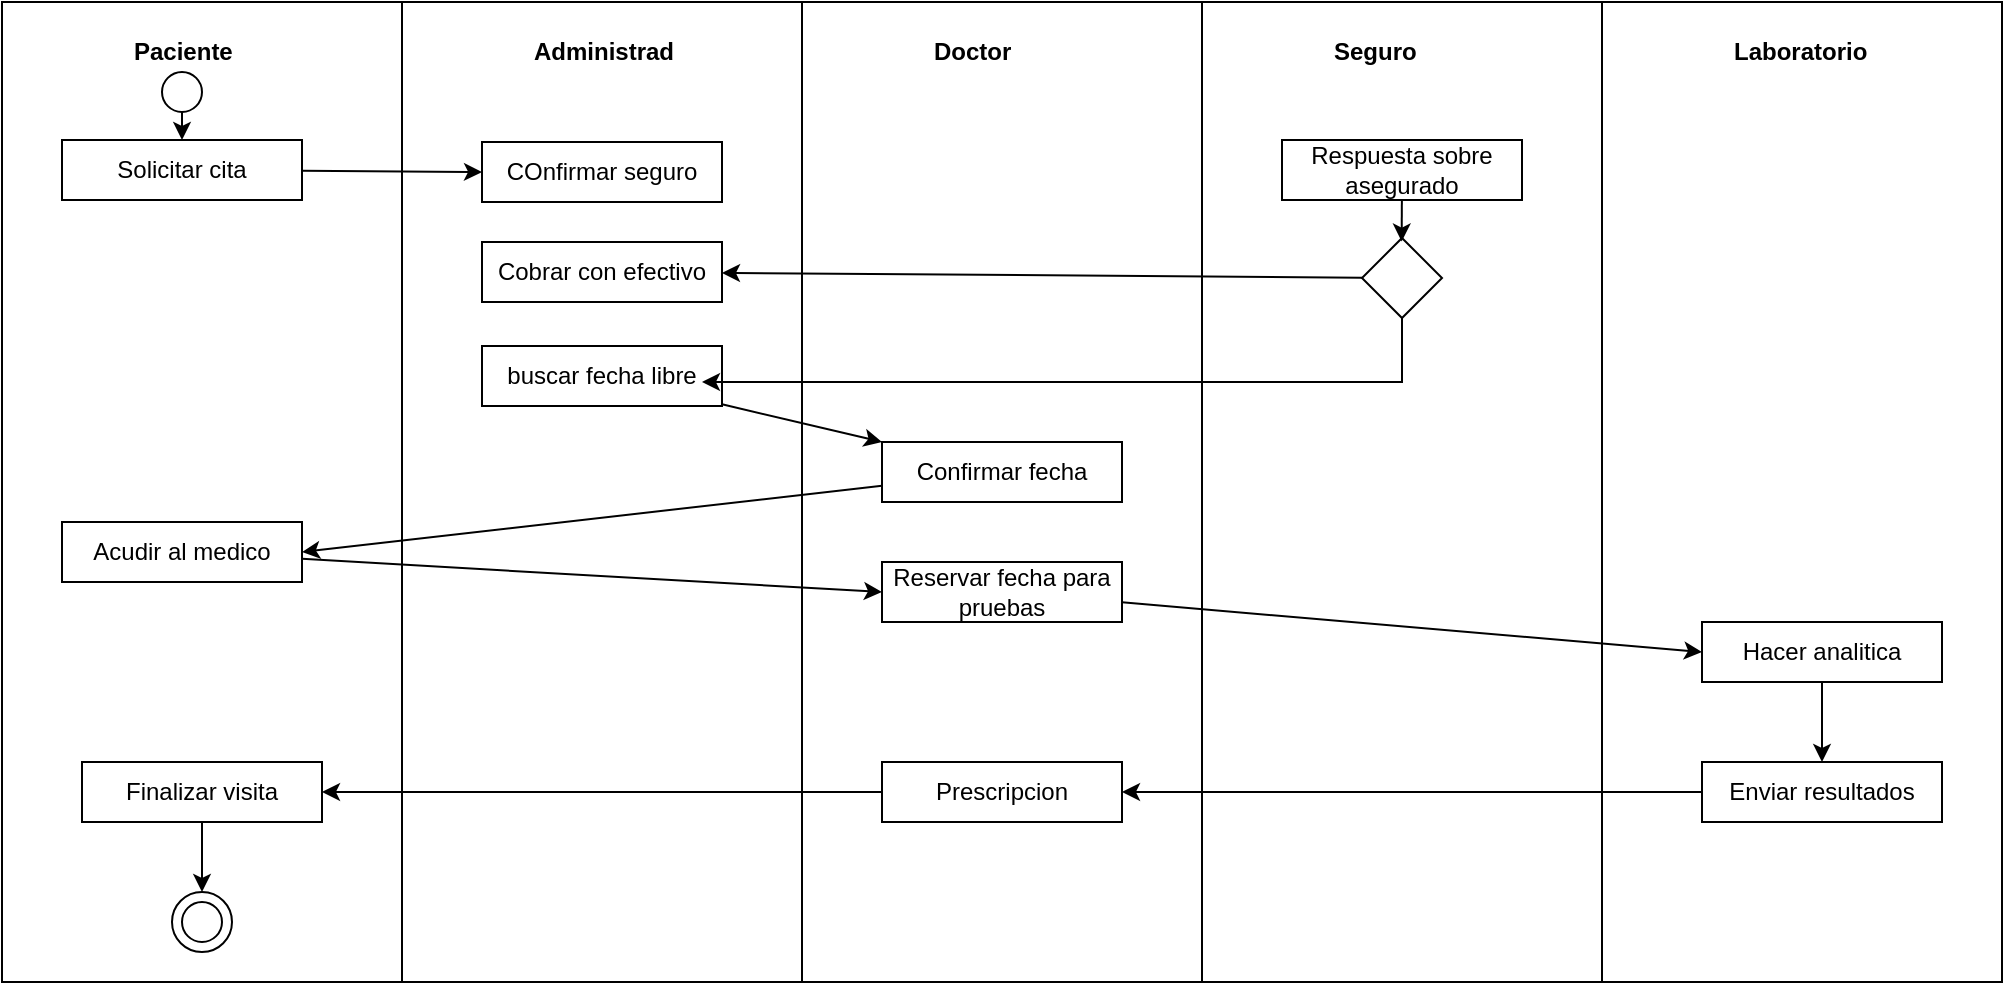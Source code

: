 <mxfile>
    <diagram id="MvHlode9E3weZqbCDhmC" name="Page-1">
        <mxGraphModel dx="1292" dy="1523" grid="1" gridSize="10" guides="1" tooltips="1" connect="1" arrows="1" fold="1" page="1" pageScale="1" pageWidth="827" pageHeight="1169" background="#ffffff" math="0" shadow="0">
            <root>
                <mxCell id="0"/>
                <mxCell id="1" parent="0"/>
                <mxCell id="3" value="" style="rounded=0;whiteSpace=wrap;html=1;strokeColor=#000000;fillColor=none;gradientColor=none;" parent="1" vertex="1">
                    <mxGeometry x="40" y="40" width="200" height="490" as="geometry"/>
                </mxCell>
                <mxCell id="4" value="&lt;font color=&quot;#000000&quot;&gt;&lt;b&gt;Paciente&lt;/b&gt;&lt;/font&gt;" style="text;strokeColor=none;fillColor=none;align=left;verticalAlign=middle;spacingLeft=4;spacingRight=4;overflow=hidden;points=[[0,0.5],[1,0.5]];portConstraint=eastwest;rotatable=0;whiteSpace=wrap;html=1;" parent="1" vertex="1">
                    <mxGeometry x="100" y="50" width="80" height="30" as="geometry"/>
                </mxCell>
                <mxCell id="5" value="" style="rounded=0;whiteSpace=wrap;html=1;strokeColor=#000000;fillColor=none;gradientColor=none;" parent="1" vertex="1">
                    <mxGeometry x="240" y="40" width="200" height="490" as="geometry"/>
                </mxCell>
                <mxCell id="6" value="&lt;font color=&quot;#000000&quot;&gt;&lt;b&gt;Administrador&lt;/b&gt;&lt;/font&gt;" style="text;strokeColor=none;fillColor=none;align=left;verticalAlign=middle;spacingLeft=4;spacingRight=4;overflow=hidden;points=[[0,0.5],[1,0.5]];portConstraint=eastwest;rotatable=0;whiteSpace=wrap;html=1;" parent="1" vertex="1">
                    <mxGeometry x="300" y="50" width="80" height="30" as="geometry"/>
                </mxCell>
                <mxCell id="7" value="" style="rounded=0;whiteSpace=wrap;html=1;strokeColor=#000000;fillColor=none;gradientColor=none;" parent="1" vertex="1">
                    <mxGeometry x="440" y="40" width="200" height="490" as="geometry"/>
                </mxCell>
                <mxCell id="8" value="&lt;font color=&quot;#000000&quot;&gt;&lt;b&gt;Doctor&lt;/b&gt;&lt;/font&gt;" style="text;strokeColor=none;fillColor=none;align=left;verticalAlign=middle;spacingLeft=4;spacingRight=4;overflow=hidden;points=[[0,0.5],[1,0.5]];portConstraint=eastwest;rotatable=0;whiteSpace=wrap;html=1;" parent="1" vertex="1">
                    <mxGeometry x="500" y="50" width="80" height="30" as="geometry"/>
                </mxCell>
                <mxCell id="9" value="" style="rounded=0;whiteSpace=wrap;html=1;strokeColor=#000000;fillColor=none;gradientColor=none;" parent="1" vertex="1">
                    <mxGeometry x="640" y="40" width="200" height="490" as="geometry"/>
                </mxCell>
                <mxCell id="10" value="&lt;font color=&quot;#000000&quot;&gt;&lt;b&gt;Seguro&lt;/b&gt;&lt;/font&gt;" style="text;strokeColor=none;fillColor=none;align=left;verticalAlign=middle;spacingLeft=4;spacingRight=4;overflow=hidden;points=[[0,0.5],[1,0.5]];portConstraint=eastwest;rotatable=0;whiteSpace=wrap;html=1;" parent="1" vertex="1">
                    <mxGeometry x="700" y="50" width="80" height="30" as="geometry"/>
                </mxCell>
                <mxCell id="11" value="" style="rounded=0;whiteSpace=wrap;html=1;strokeColor=#000000;fillColor=none;gradientColor=none;" parent="1" vertex="1">
                    <mxGeometry x="840" y="40" width="200" height="490" as="geometry"/>
                </mxCell>
                <mxCell id="12" value="&lt;font color=&quot;#000000&quot;&gt;&lt;b&gt;Laboratorio&lt;/b&gt;&lt;/font&gt;" style="text;strokeColor=none;fillColor=none;align=left;verticalAlign=middle;spacingLeft=4;spacingRight=4;overflow=hidden;points=[[0,0.5],[1,0.5]];portConstraint=eastwest;rotatable=0;whiteSpace=wrap;html=1;" parent="1" vertex="1">
                    <mxGeometry x="900" y="50" width="80" height="30" as="geometry"/>
                </mxCell>
                <mxCell id="17" style="edgeStyle=none;html=1;entryX=0;entryY=0.5;entryDx=0;entryDy=0;strokeColor=#000000;fontColor=#000000;" parent="1" source="13" target="16" edge="1">
                    <mxGeometry relative="1" as="geometry"/>
                </mxCell>
                <mxCell id="13" value="Solicitar cita" style="rounded=0;whiteSpace=wrap;html=1;strokeColor=#000000;fontColor=#000000;fillColor=none;gradientColor=none;" parent="1" vertex="1">
                    <mxGeometry x="70" y="109" width="120" height="30" as="geometry"/>
                </mxCell>
                <mxCell id="15" style="edgeStyle=none;html=1;entryX=0.5;entryY=0;entryDx=0;entryDy=0;fontColor=#000000;strokeColor=#000000;" parent="1" source="14" target="13" edge="1">
                    <mxGeometry relative="1" as="geometry"/>
                </mxCell>
                <mxCell id="14" value="" style="ellipse;whiteSpace=wrap;html=1;aspect=fixed;" parent="1" vertex="1">
                    <mxGeometry x="120" y="75" width="20" height="20" as="geometry"/>
                </mxCell>
                <mxCell id="16" value="COnfirmar seguro" style="rounded=0;whiteSpace=wrap;html=1;strokeColor=#000000;fontColor=#000000;fillColor=none;gradientColor=none;" parent="1" vertex="1">
                    <mxGeometry x="280" y="110" width="120" height="30" as="geometry"/>
                </mxCell>
                <mxCell id="21" style="edgeStyle=none;html=1;entryX=0.496;entryY=0.044;entryDx=0;entryDy=0;entryPerimeter=0;strokeColor=#000000;fontColor=#000000;" parent="1" source="18" target="19" edge="1">
                    <mxGeometry relative="1" as="geometry"/>
                </mxCell>
                <mxCell id="18" value="Respuesta sobre asegurado" style="rounded=0;whiteSpace=wrap;html=1;strokeColor=#000000;fontColor=#000000;fillColor=none;gradientColor=none;" parent="1" vertex="1">
                    <mxGeometry x="680" y="109" width="120" height="30" as="geometry"/>
                </mxCell>
                <mxCell id="27" style="edgeStyle=none;html=1;strokeColor=#000000;fontColor=#000000;" parent="1" source="19" target="26" edge="1">
                    <mxGeometry relative="1" as="geometry"/>
                </mxCell>
                <mxCell id="28" style="edgeStyle=none;html=1;strokeColor=#000000;fontColor=#000000;rounded=0;" parent="1" source="19" edge="1">
                    <mxGeometry relative="1" as="geometry">
                        <mxPoint x="390" y="230" as="targetPoint"/>
                        <Array as="points">
                            <mxPoint x="740" y="230"/>
                        </Array>
                    </mxGeometry>
                </mxCell>
                <mxCell id="19" value="" style="rhombus;whiteSpace=wrap;html=1;strokeColor=#000000;fontColor=#000000;fillColor=none;gradientColor=none;" parent="1" vertex="1">
                    <mxGeometry x="720" y="158" width="40" height="40" as="geometry"/>
                </mxCell>
                <mxCell id="30" style="edgeStyle=none;html=1;entryX=0;entryY=0;entryDx=0;entryDy=0;strokeColor=#000000;" edge="1" parent="1" source="24" target="29">
                    <mxGeometry relative="1" as="geometry"/>
                </mxCell>
                <mxCell id="24" value="buscar fecha libre" style="rounded=0;whiteSpace=wrap;html=1;strokeColor=#000000;fontColor=#000000;fillColor=none;gradientColor=none;" parent="1" vertex="1">
                    <mxGeometry x="280" y="212" width="120" height="30" as="geometry"/>
                </mxCell>
                <mxCell id="26" value="Cobrar con efectivo" style="rounded=0;whiteSpace=wrap;html=1;strokeColor=#000000;fontColor=#000000;fillColor=none;gradientColor=none;" parent="1" vertex="1">
                    <mxGeometry x="280" y="160" width="120" height="30" as="geometry"/>
                </mxCell>
                <mxCell id="32" style="edgeStyle=none;html=1;entryX=1;entryY=0.5;entryDx=0;entryDy=0;strokeColor=#000000;" edge="1" parent="1" source="29" target="31">
                    <mxGeometry relative="1" as="geometry"/>
                </mxCell>
                <mxCell id="29" value="Confirmar fecha" style="rounded=0;whiteSpace=wrap;html=1;strokeColor=#000000;fontColor=#000000;fillColor=none;gradientColor=none;" vertex="1" parent="1">
                    <mxGeometry x="480" y="260" width="120" height="30" as="geometry"/>
                </mxCell>
                <mxCell id="34" style="edgeStyle=none;html=1;entryX=0;entryY=0.5;entryDx=0;entryDy=0;strokeColor=#000000;" edge="1" parent="1" source="31" target="33">
                    <mxGeometry relative="1" as="geometry"/>
                </mxCell>
                <mxCell id="31" value="Acudir al medico" style="rounded=0;whiteSpace=wrap;html=1;strokeColor=#000000;fontColor=#000000;fillColor=none;gradientColor=none;" vertex="1" parent="1">
                    <mxGeometry x="70" y="300" width="120" height="30" as="geometry"/>
                </mxCell>
                <mxCell id="36" style="edgeStyle=none;html=1;entryX=0;entryY=0.5;entryDx=0;entryDy=0;strokeColor=#000000;" edge="1" parent="1" source="33" target="35">
                    <mxGeometry relative="1" as="geometry"/>
                </mxCell>
                <mxCell id="33" value="Reservar fecha para pruebas" style="rounded=0;whiteSpace=wrap;html=1;strokeColor=#000000;fontColor=#000000;fillColor=none;gradientColor=none;" vertex="1" parent="1">
                    <mxGeometry x="480" y="320" width="120" height="30" as="geometry"/>
                </mxCell>
                <mxCell id="38" style="edgeStyle=none;html=1;entryX=0.5;entryY=0;entryDx=0;entryDy=0;strokeColor=#000000;" edge="1" parent="1" source="35" target="37">
                    <mxGeometry relative="1" as="geometry"/>
                </mxCell>
                <mxCell id="35" value="Hacer analitica" style="rounded=0;whiteSpace=wrap;html=1;strokeColor=#000000;fontColor=#000000;fillColor=none;gradientColor=none;" vertex="1" parent="1">
                    <mxGeometry x="890" y="350" width="120" height="30" as="geometry"/>
                </mxCell>
                <mxCell id="41" style="edgeStyle=none;html=1;entryX=1;entryY=0.5;entryDx=0;entryDy=0;strokeColor=#000000;" edge="1" parent="1" source="37" target="40">
                    <mxGeometry relative="1" as="geometry"/>
                </mxCell>
                <mxCell id="37" value="Enviar resultados" style="rounded=0;whiteSpace=wrap;html=1;strokeColor=#000000;fontColor=#000000;fillColor=none;gradientColor=none;" vertex="1" parent="1">
                    <mxGeometry x="890" y="420" width="120" height="30" as="geometry"/>
                </mxCell>
                <mxCell id="43" style="edgeStyle=none;html=1;entryX=1;entryY=0.5;entryDx=0;entryDy=0;strokeColor=#000000;" edge="1" parent="1" source="40" target="42">
                    <mxGeometry relative="1" as="geometry"/>
                </mxCell>
                <mxCell id="40" value="Prescripcion" style="rounded=0;whiteSpace=wrap;html=1;strokeColor=#000000;fontColor=#000000;fillColor=none;gradientColor=none;" vertex="1" parent="1">
                    <mxGeometry x="480" y="420" width="120" height="30" as="geometry"/>
                </mxCell>
                <mxCell id="46" style="edgeStyle=none;html=1;strokeColor=#000000;" edge="1" parent="1" source="42" target="45">
                    <mxGeometry relative="1" as="geometry"/>
                </mxCell>
                <mxCell id="42" value="Finalizar visita" style="rounded=0;whiteSpace=wrap;html=1;strokeColor=#000000;fontColor=#000000;fillColor=none;gradientColor=none;" vertex="1" parent="1">
                    <mxGeometry x="80" y="420" width="120" height="30" as="geometry"/>
                </mxCell>
                <mxCell id="44" value="" style="ellipse;whiteSpace=wrap;html=1;aspect=fixed;" vertex="1" parent="1">
                    <mxGeometry x="130" y="490" width="20" height="20" as="geometry"/>
                </mxCell>
                <mxCell id="45" value="" style="ellipse;whiteSpace=wrap;html=1;aspect=fixed;fillColor=none;strokeColor=#000000;" vertex="1" parent="1">
                    <mxGeometry x="125" y="485" width="30" height="30" as="geometry"/>
                </mxCell>
            </root>
        </mxGraphModel>
    </diagram>
</mxfile>
